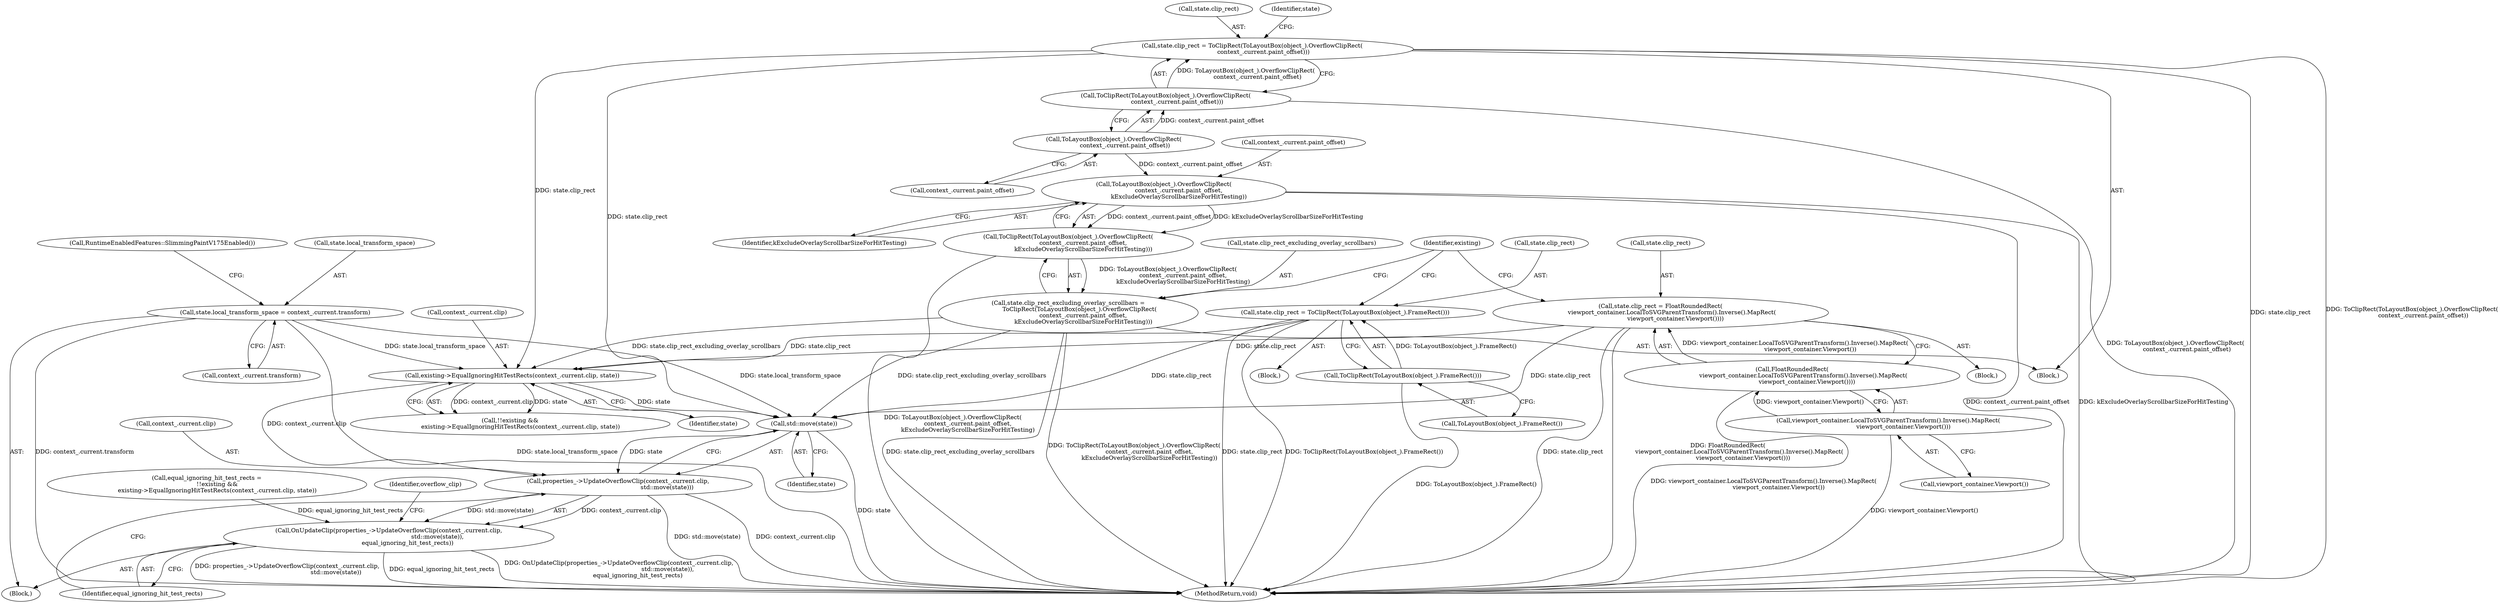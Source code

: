 digraph "1_Chrome_f911e11e7f6b5c0d6f5ee694a9871de6619889f7_9@API" {
"1000205" [label="(Call,std::move(state))"];
"1000116" [label="(Call,state.local_transform_space = context_.current.transform)"];
"1000141" [label="(Call,state.clip_rect = ToClipRect(ToLayoutBox(object_).OverflowClipRect(\n            context_.current.paint_offset)))"];
"1000145" [label="(Call,ToClipRect(ToLayoutBox(object_).OverflowClipRect(\n            context_.current.paint_offset)))"];
"1000146" [label="(Call,ToLayoutBox(object_).OverflowClipRect(\n            context_.current.paint_offset))"];
"1000131" [label="(Call,state.clip_rect = ToClipRect(ToLayoutBox(object_).FrameRect()))"];
"1000135" [label="(Call,ToClipRect(ToLayoutBox(object_).FrameRect()))"];
"1000152" [label="(Call,state.clip_rect_excluding_overlay_scrollbars =\n            ToClipRect(ToLayoutBox(object_).OverflowClipRect(\n                context_.current.paint_offset,\n                kExcludeOverlayScrollbarSizeForHitTesting)))"];
"1000156" [label="(Call,ToClipRect(ToLayoutBox(object_).OverflowClipRect(\n                context_.current.paint_offset,\n                kExcludeOverlayScrollbarSizeForHitTesting)))"];
"1000157" [label="(Call,ToLayoutBox(object_).OverflowClipRect(\n                context_.current.paint_offset,\n                kExcludeOverlayScrollbarSizeForHitTesting))"];
"1000191" [label="(Call,existing->EqualIgnoringHitTestRects(context_.current.clip, state))"];
"1000173" [label="(Call,state.clip_rect = FloatRoundedRect(\n            viewport_container.LocalToSVGParentTransform().Inverse().MapRect(\n                viewport_container.Viewport())))"];
"1000177" [label="(Call,FloatRoundedRect(\n            viewport_container.LocalToSVGParentTransform().Inverse().MapRect(\n                viewport_container.Viewport())))"];
"1000178" [label="(Call,viewport_container.LocalToSVGParentTransform().Inverse().MapRect(\n                viewport_container.Viewport()))"];
"1000199" [label="(Call,properties_->UpdateOverflowClip(context_.current.clip,\n                                                    std::move(state)))"];
"1000198" [label="(Call,OnUpdateClip(properties_->UpdateOverflowClip(context_.current.clip,\n                                                    std::move(state)),\n                    equal_ignoring_hit_test_rects))"];
"1000185" [label="(Call,equal_ignoring_hit_test_rects =\n           !!existing &&\n           existing->EqualIgnoringHitTestRects(context_.current.clip, state))"];
"1000135" [label="(Call,ToClipRect(ToLayoutBox(object_).FrameRect()))"];
"1000157" [label="(Call,ToLayoutBox(object_).OverflowClipRect(\n                context_.current.paint_offset,\n                kExcludeOverlayScrollbarSizeForHitTesting))"];
"1000198" [label="(Call,OnUpdateClip(properties_->UpdateOverflowClip(context_.current.clip,\n                                                    std::move(state)),\n                    equal_ignoring_hit_test_rects))"];
"1000197" [label="(Identifier,state)"];
"1000128" [label="(Call,RuntimeEnabledFeatures::SlimmingPaintV175Enabled())"];
"1000116" [label="(Call,state.local_transform_space = context_.current.transform)"];
"1000146" [label="(Call,ToLayoutBox(object_).OverflowClipRect(\n            context_.current.paint_offset))"];
"1000191" [label="(Call,existing->EqualIgnoringHitTestRects(context_.current.clip, state))"];
"1000156" [label="(Call,ToClipRect(ToLayoutBox(object_).OverflowClipRect(\n                context_.current.paint_offset,\n                kExcludeOverlayScrollbarSizeForHitTesting)))"];
"1000163" [label="(Identifier,kExcludeOverlayScrollbarSizeForHitTesting)"];
"1000158" [label="(Call,context_.current.paint_offset)"];
"1000187" [label="(Call,!!existing &&\n           existing->EqualIgnoringHitTestRects(context_.current.clip, state))"];
"1000142" [label="(Call,state.clip_rect)"];
"1000132" [label="(Call,state.clip_rect)"];
"1000213" [label="(Identifier,overflow_clip)"];
"1000130" [label="(Block,)"];
"1000199" [label="(Call,properties_->UpdateOverflowClip(context_.current.clip,\n                                                    std::move(state)))"];
"1000177" [label="(Call,FloatRoundedRect(\n            viewport_container.LocalToSVGParentTransform().Inverse().MapRect(\n                viewport_container.Viewport())))"];
"1000179" [label="(Call,viewport_container.Viewport())"];
"1000136" [label="(Call,ToLayoutBox(object_).FrameRect())"];
"1000192" [label="(Call,context_.current.clip)"];
"1000165" [label="(Block,)"];
"1000140" [label="(Block,)"];
"1000200" [label="(Call,context_.current.clip)"];
"1000154" [label="(Identifier,state)"];
"1000205" [label="(Call,std::move(state))"];
"1000206" [label="(Identifier,state)"];
"1000131" [label="(Call,state.clip_rect = ToClipRect(ToLayoutBox(object_).FrameRect()))"];
"1000174" [label="(Call,state.clip_rect)"];
"1000178" [label="(Call,viewport_container.LocalToSVGParentTransform().Inverse().MapRect(\n                viewport_container.Viewport()))"];
"1000182" [label="(Identifier,existing)"];
"1000141" [label="(Call,state.clip_rect = ToClipRect(ToLayoutBox(object_).OverflowClipRect(\n            context_.current.paint_offset)))"];
"1000173" [label="(Call,state.clip_rect = FloatRoundedRect(\n            viewport_container.LocalToSVGParentTransform().Inverse().MapRect(\n                viewport_container.Viewport())))"];
"1000114" [label="(Block,)"];
"1000153" [label="(Call,state.clip_rect_excluding_overlay_scrollbars)"];
"1000147" [label="(Call,context_.current.paint_offset)"];
"1000145" [label="(Call,ToClipRect(ToLayoutBox(object_).OverflowClipRect(\n            context_.current.paint_offset)))"];
"1000152" [label="(Call,state.clip_rect_excluding_overlay_scrollbars =\n            ToClipRect(ToLayoutBox(object_).OverflowClipRect(\n                context_.current.paint_offset,\n                kExcludeOverlayScrollbarSizeForHitTesting)))"];
"1000221" [label="(MethodReturn,void)"];
"1000120" [label="(Call,context_.current.transform)"];
"1000207" [label="(Identifier,equal_ignoring_hit_test_rects)"];
"1000117" [label="(Call,state.local_transform_space)"];
"1000205" -> "1000199"  [label="AST: "];
"1000205" -> "1000206"  [label="CFG: "];
"1000206" -> "1000205"  [label="AST: "];
"1000199" -> "1000205"  [label="CFG: "];
"1000205" -> "1000221"  [label="DDG: state"];
"1000205" -> "1000199"  [label="DDG: state"];
"1000116" -> "1000205"  [label="DDG: state.local_transform_space"];
"1000141" -> "1000205"  [label="DDG: state.clip_rect"];
"1000131" -> "1000205"  [label="DDG: state.clip_rect"];
"1000152" -> "1000205"  [label="DDG: state.clip_rect_excluding_overlay_scrollbars"];
"1000191" -> "1000205"  [label="DDG: state"];
"1000173" -> "1000205"  [label="DDG: state.clip_rect"];
"1000116" -> "1000114"  [label="AST: "];
"1000116" -> "1000120"  [label="CFG: "];
"1000117" -> "1000116"  [label="AST: "];
"1000120" -> "1000116"  [label="AST: "];
"1000128" -> "1000116"  [label="CFG: "];
"1000116" -> "1000221"  [label="DDG: state.local_transform_space"];
"1000116" -> "1000221"  [label="DDG: context_.current.transform"];
"1000116" -> "1000191"  [label="DDG: state.local_transform_space"];
"1000141" -> "1000140"  [label="AST: "];
"1000141" -> "1000145"  [label="CFG: "];
"1000142" -> "1000141"  [label="AST: "];
"1000145" -> "1000141"  [label="AST: "];
"1000154" -> "1000141"  [label="CFG: "];
"1000141" -> "1000221"  [label="DDG: state.clip_rect"];
"1000141" -> "1000221"  [label="DDG: ToClipRect(ToLayoutBox(object_).OverflowClipRect(\n            context_.current.paint_offset))"];
"1000145" -> "1000141"  [label="DDG: ToLayoutBox(object_).OverflowClipRect(\n            context_.current.paint_offset)"];
"1000141" -> "1000191"  [label="DDG: state.clip_rect"];
"1000145" -> "1000146"  [label="CFG: "];
"1000146" -> "1000145"  [label="AST: "];
"1000145" -> "1000221"  [label="DDG: ToLayoutBox(object_).OverflowClipRect(\n            context_.current.paint_offset)"];
"1000146" -> "1000145"  [label="DDG: context_.current.paint_offset"];
"1000146" -> "1000147"  [label="CFG: "];
"1000147" -> "1000146"  [label="AST: "];
"1000146" -> "1000157"  [label="DDG: context_.current.paint_offset"];
"1000131" -> "1000130"  [label="AST: "];
"1000131" -> "1000135"  [label="CFG: "];
"1000132" -> "1000131"  [label="AST: "];
"1000135" -> "1000131"  [label="AST: "];
"1000182" -> "1000131"  [label="CFG: "];
"1000131" -> "1000221"  [label="DDG: state.clip_rect"];
"1000131" -> "1000221"  [label="DDG: ToClipRect(ToLayoutBox(object_).FrameRect())"];
"1000135" -> "1000131"  [label="DDG: ToLayoutBox(object_).FrameRect()"];
"1000131" -> "1000191"  [label="DDG: state.clip_rect"];
"1000135" -> "1000136"  [label="CFG: "];
"1000136" -> "1000135"  [label="AST: "];
"1000135" -> "1000221"  [label="DDG: ToLayoutBox(object_).FrameRect()"];
"1000152" -> "1000140"  [label="AST: "];
"1000152" -> "1000156"  [label="CFG: "];
"1000153" -> "1000152"  [label="AST: "];
"1000156" -> "1000152"  [label="AST: "];
"1000182" -> "1000152"  [label="CFG: "];
"1000152" -> "1000221"  [label="DDG: state.clip_rect_excluding_overlay_scrollbars"];
"1000152" -> "1000221"  [label="DDG: ToClipRect(ToLayoutBox(object_).OverflowClipRect(\n                context_.current.paint_offset,\n                kExcludeOverlayScrollbarSizeForHitTesting))"];
"1000156" -> "1000152"  [label="DDG: ToLayoutBox(object_).OverflowClipRect(\n                context_.current.paint_offset,\n                kExcludeOverlayScrollbarSizeForHitTesting)"];
"1000152" -> "1000191"  [label="DDG: state.clip_rect_excluding_overlay_scrollbars"];
"1000156" -> "1000157"  [label="CFG: "];
"1000157" -> "1000156"  [label="AST: "];
"1000156" -> "1000221"  [label="DDG: ToLayoutBox(object_).OverflowClipRect(\n                context_.current.paint_offset,\n                kExcludeOverlayScrollbarSizeForHitTesting)"];
"1000157" -> "1000156"  [label="DDG: context_.current.paint_offset"];
"1000157" -> "1000156"  [label="DDG: kExcludeOverlayScrollbarSizeForHitTesting"];
"1000157" -> "1000163"  [label="CFG: "];
"1000158" -> "1000157"  [label="AST: "];
"1000163" -> "1000157"  [label="AST: "];
"1000157" -> "1000221"  [label="DDG: context_.current.paint_offset"];
"1000157" -> "1000221"  [label="DDG: kExcludeOverlayScrollbarSizeForHitTesting"];
"1000191" -> "1000187"  [label="AST: "];
"1000191" -> "1000197"  [label="CFG: "];
"1000192" -> "1000191"  [label="AST: "];
"1000197" -> "1000191"  [label="AST: "];
"1000187" -> "1000191"  [label="CFG: "];
"1000191" -> "1000187"  [label="DDG: context_.current.clip"];
"1000191" -> "1000187"  [label="DDG: state"];
"1000173" -> "1000191"  [label="DDG: state.clip_rect"];
"1000191" -> "1000199"  [label="DDG: context_.current.clip"];
"1000173" -> "1000165"  [label="AST: "];
"1000173" -> "1000177"  [label="CFG: "];
"1000174" -> "1000173"  [label="AST: "];
"1000177" -> "1000173"  [label="AST: "];
"1000182" -> "1000173"  [label="CFG: "];
"1000173" -> "1000221"  [label="DDG: FloatRoundedRect(\n            viewport_container.LocalToSVGParentTransform().Inverse().MapRect(\n                viewport_container.Viewport()))"];
"1000173" -> "1000221"  [label="DDG: state.clip_rect"];
"1000177" -> "1000173"  [label="DDG: viewport_container.LocalToSVGParentTransform().Inverse().MapRect(\n                viewport_container.Viewport())"];
"1000177" -> "1000178"  [label="CFG: "];
"1000178" -> "1000177"  [label="AST: "];
"1000177" -> "1000221"  [label="DDG: viewport_container.LocalToSVGParentTransform().Inverse().MapRect(\n                viewport_container.Viewport())"];
"1000178" -> "1000177"  [label="DDG: viewport_container.Viewport()"];
"1000178" -> "1000179"  [label="CFG: "];
"1000179" -> "1000178"  [label="AST: "];
"1000178" -> "1000221"  [label="DDG: viewport_container.Viewport()"];
"1000199" -> "1000198"  [label="AST: "];
"1000200" -> "1000199"  [label="AST: "];
"1000207" -> "1000199"  [label="CFG: "];
"1000199" -> "1000221"  [label="DDG: std::move(state)"];
"1000199" -> "1000221"  [label="DDG: context_.current.clip"];
"1000199" -> "1000198"  [label="DDG: context_.current.clip"];
"1000199" -> "1000198"  [label="DDG: std::move(state)"];
"1000198" -> "1000114"  [label="AST: "];
"1000198" -> "1000207"  [label="CFG: "];
"1000207" -> "1000198"  [label="AST: "];
"1000213" -> "1000198"  [label="CFG: "];
"1000198" -> "1000221"  [label="DDG: properties_->UpdateOverflowClip(context_.current.clip,\n                                                    std::move(state))"];
"1000198" -> "1000221"  [label="DDG: equal_ignoring_hit_test_rects"];
"1000198" -> "1000221"  [label="DDG: OnUpdateClip(properties_->UpdateOverflowClip(context_.current.clip,\n                                                    std::move(state)),\n                    equal_ignoring_hit_test_rects)"];
"1000185" -> "1000198"  [label="DDG: equal_ignoring_hit_test_rects"];
}
